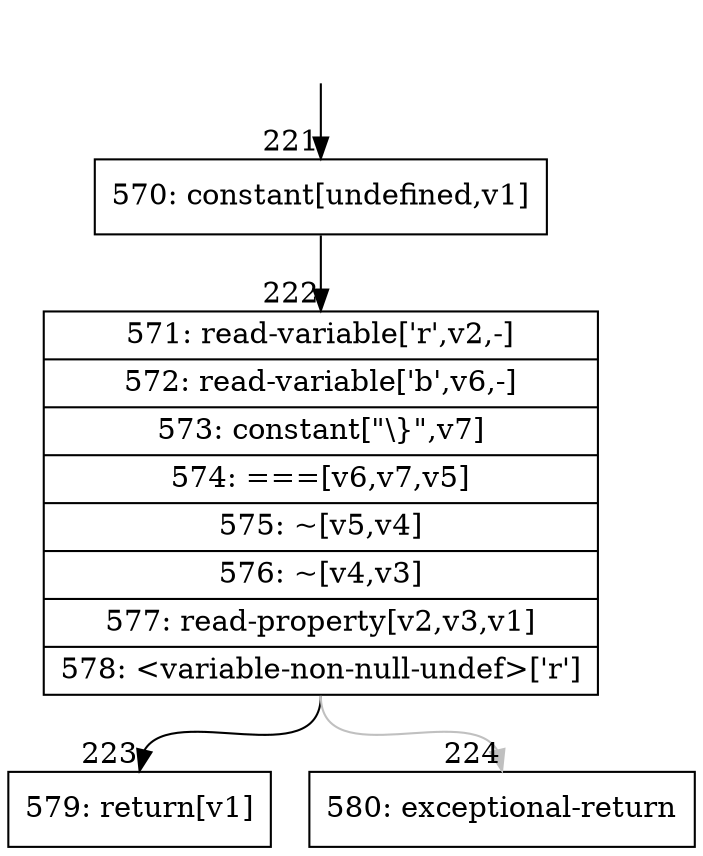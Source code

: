 digraph {
rankdir="TD"
BB_entry27[shape=none,label=""];
BB_entry27 -> BB221 [tailport=s, headport=n, headlabel="    221"]
BB221 [shape=record label="{570: constant[undefined,v1]}" ] 
BB221 -> BB222 [tailport=s, headport=n, headlabel="      222"]
BB222 [shape=record label="{571: read-variable['r',v2,-]|572: read-variable['b',v6,-]|573: constant[\"\\\}\",v7]|574: ===[v6,v7,v5]|575: ~[v5,v4]|576: ~[v4,v3]|577: read-property[v2,v3,v1]|578: \<variable-non-null-undef\>['r']}" ] 
BB222 -> BB223 [tailport=s, headport=n, headlabel="      223"]
BB222 -> BB224 [tailport=s, headport=n, color=gray, headlabel="      224"]
BB223 [shape=record label="{579: return[v1]}" ] 
BB224 [shape=record label="{580: exceptional-return}" ] 
//#$~ 228
}

